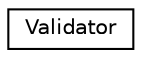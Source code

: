 digraph G
{
  edge [fontname="Helvetica",fontsize="10",labelfontname="Helvetica",labelfontsize="10"];
  node [fontname="Helvetica",fontsize="10",shape=record];
  rankdir=LR;
  Node1 [label="Validator",height=0.2,width=0.4,color="black", fillcolor="white", style="filled",URL="$class_utopia_1_1_components_1_1_validator_1_1_validator.html"];
}
